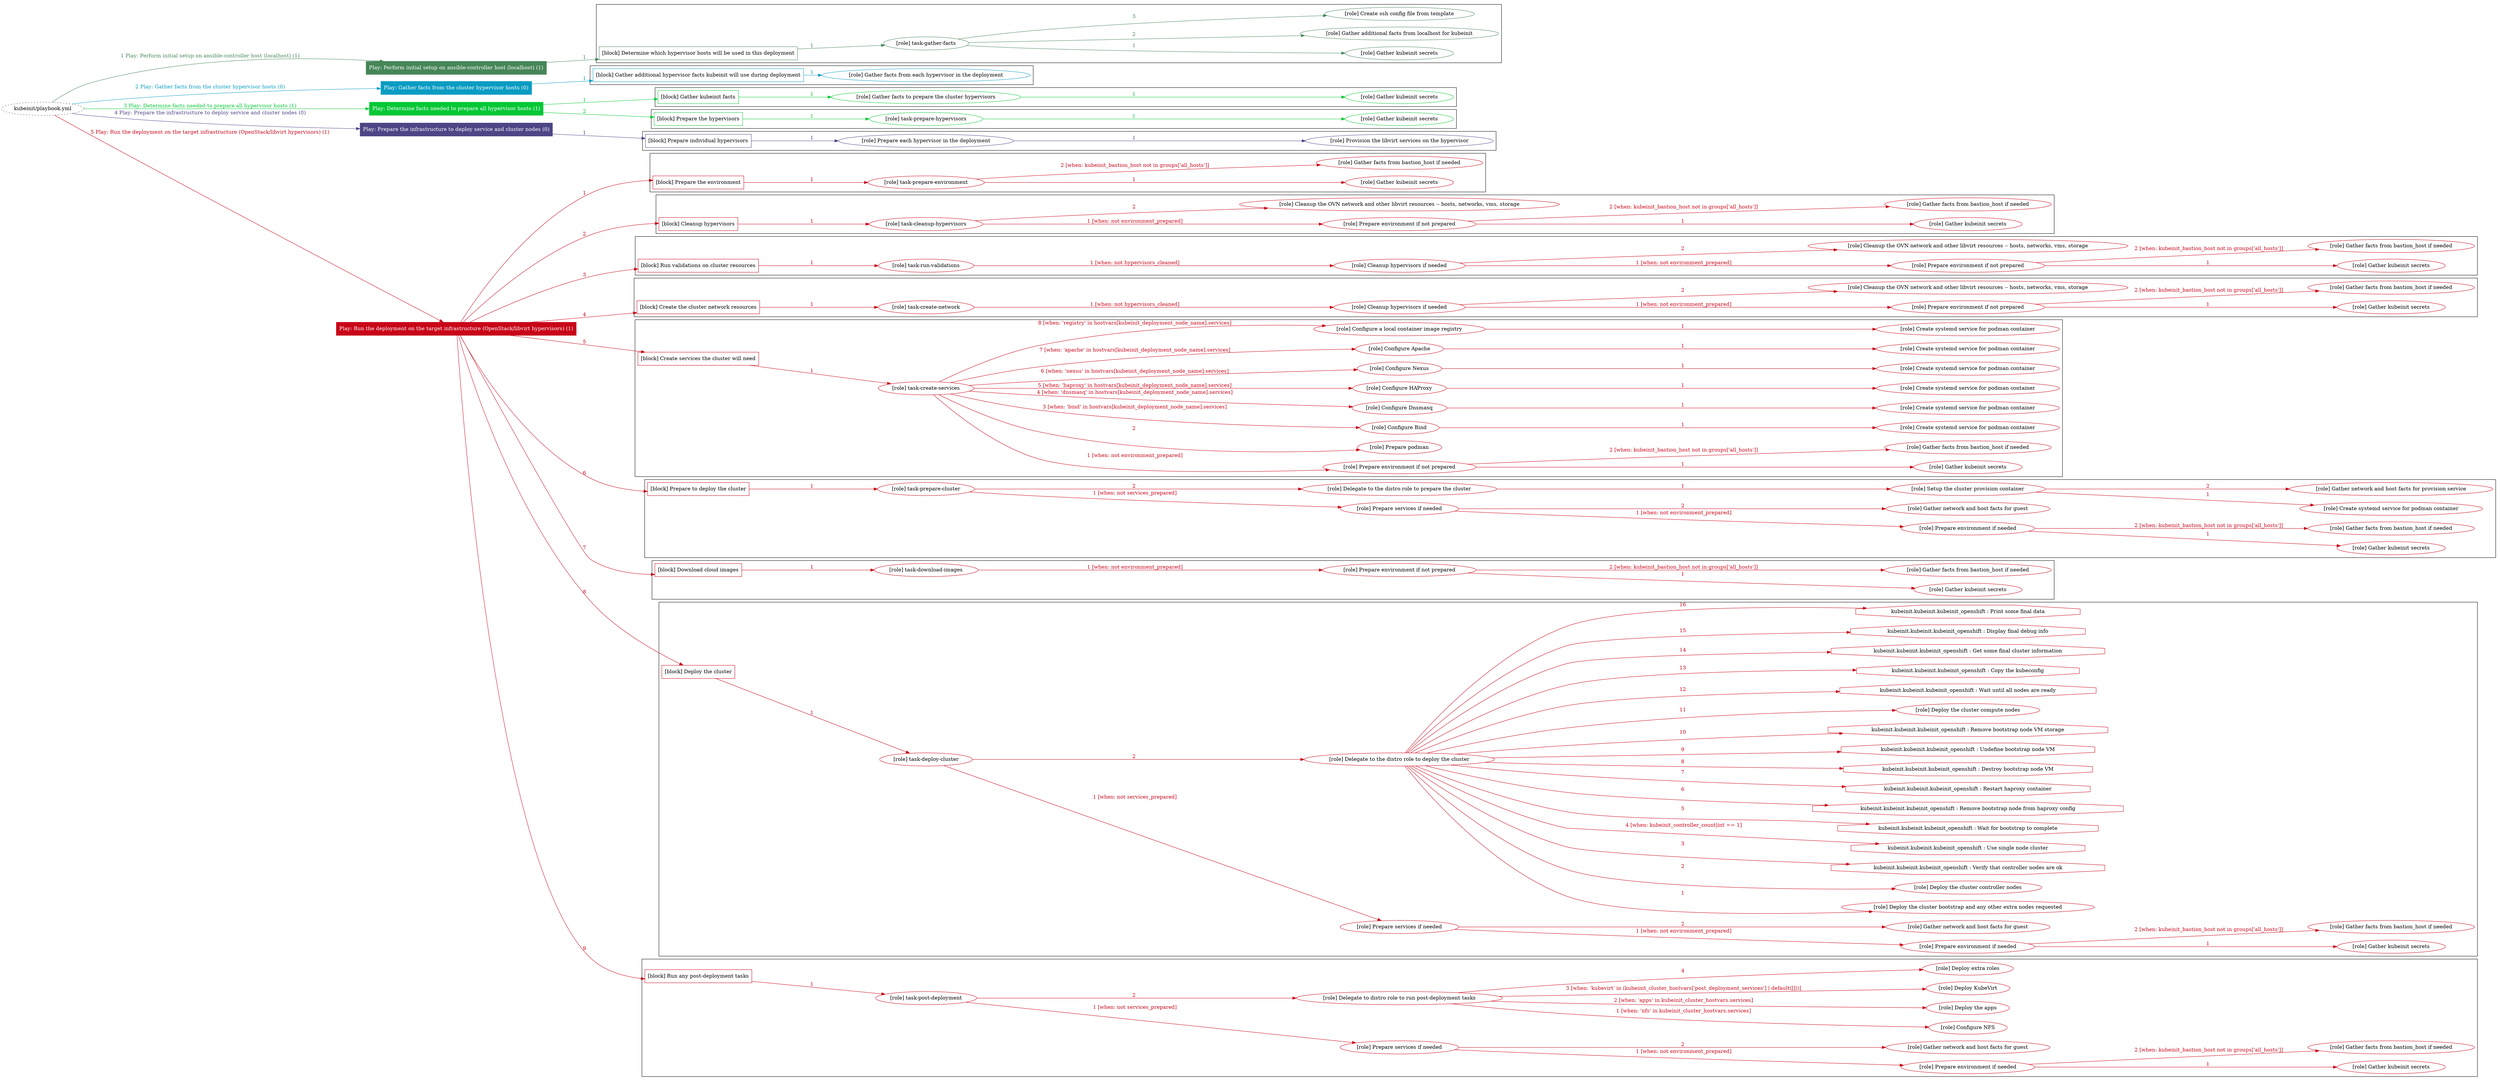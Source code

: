 digraph {
	graph [concentrate=true ordering=in rankdir=LR ratio=fill]
	edge [esep=5 sep=10]
	"kubeinit/playbook.yml" [URL="/home/runner/work/kubeinit/kubeinit/kubeinit/playbook.yml" id=playbook_180db881 style=dotted]
	"kubeinit/playbook.yml" -> play_5834a365 [label="1 Play: Perform initial setup on ansible-controller host (localhost) (1)" color="#468658" fontcolor="#468658" id=edge_play_5834a365 labeltooltip="1 Play: Perform initial setup on ansible-controller host (localhost) (1)" tooltip="1 Play: Perform initial setup on ansible-controller host (localhost) (1)"]
	subgraph "Play: Perform initial setup on ansible-controller host (localhost) (1)" {
		play_5834a365 [label="Play: Perform initial setup on ansible-controller host (localhost) (1)" URL="/home/runner/work/kubeinit/kubeinit/kubeinit/playbook.yml" color="#468658" fontcolor="#ffffff" id=play_5834a365 shape=box style=filled tooltip=localhost]
		play_5834a365 -> block_af65cec2 [label=1 color="#468658" fontcolor="#468658" id=edge_block_af65cec2 labeltooltip=1 tooltip=1]
		subgraph cluster_block_af65cec2 {
			block_af65cec2 [label="[block] Determine which hypervisor hosts will be used in this deployment" URL="/home/runner/work/kubeinit/kubeinit/kubeinit/playbook.yml" color="#468658" id=block_af65cec2 labeltooltip="Determine which hypervisor hosts will be used in this deployment" shape=box tooltip="Determine which hypervisor hosts will be used in this deployment"]
			block_af65cec2 -> role_e6465f27 [label="1 " color="#468658" fontcolor="#468658" id=edge_role_e6465f27 labeltooltip="1 " tooltip="1 "]
			subgraph "task-gather-facts" {
				role_e6465f27 [label="[role] task-gather-facts" URL="/home/runner/work/kubeinit/kubeinit/kubeinit/playbook.yml" color="#468658" id=role_e6465f27 tooltip="task-gather-facts"]
				role_e6465f27 -> role_09dd893d [label="1 " color="#468658" fontcolor="#468658" id=edge_role_09dd893d labeltooltip="1 " tooltip="1 "]
				subgraph "Gather kubeinit secrets" {
					role_09dd893d [label="[role] Gather kubeinit secrets" URL="/home/runner/.ansible/collections/ansible_collections/kubeinit/kubeinit/roles/kubeinit_prepare/tasks/build_hypervisors_group.yml" color="#468658" id=role_09dd893d tooltip="Gather kubeinit secrets"]
				}
				role_e6465f27 -> role_3398f1d7 [label="2 " color="#468658" fontcolor="#468658" id=edge_role_3398f1d7 labeltooltip="2 " tooltip="2 "]
				subgraph "Gather additional facts from localhost for kubeinit" {
					role_3398f1d7 [label="[role] Gather additional facts from localhost for kubeinit" URL="/home/runner/.ansible/collections/ansible_collections/kubeinit/kubeinit/roles/kubeinit_prepare/tasks/build_hypervisors_group.yml" color="#468658" id=role_3398f1d7 tooltip="Gather additional facts from localhost for kubeinit"]
				}
				role_e6465f27 -> role_5b86cebe [label="3 " color="#468658" fontcolor="#468658" id=edge_role_5b86cebe labeltooltip="3 " tooltip="3 "]
				subgraph "Create ssh config file from template" {
					role_5b86cebe [label="[role] Create ssh config file from template" URL="/home/runner/.ansible/collections/ansible_collections/kubeinit/kubeinit/roles/kubeinit_prepare/tasks/build_hypervisors_group.yml" color="#468658" id=role_5b86cebe tooltip="Create ssh config file from template"]
				}
			}
		}
	}
	"kubeinit/playbook.yml" -> play_f6d00810 [label="2 Play: Gather facts from the cluster hypervisor hosts (0)" color="#099cc3" fontcolor="#099cc3" id=edge_play_f6d00810 labeltooltip="2 Play: Gather facts from the cluster hypervisor hosts (0)" tooltip="2 Play: Gather facts from the cluster hypervisor hosts (0)"]
	subgraph "Play: Gather facts from the cluster hypervisor hosts (0)" {
		play_f6d00810 [label="Play: Gather facts from the cluster hypervisor hosts (0)" URL="/home/runner/work/kubeinit/kubeinit/kubeinit/playbook.yml" color="#099cc3" fontcolor="#ffffff" id=play_f6d00810 shape=box style=filled tooltip="Play: Gather facts from the cluster hypervisor hosts (0)"]
		play_f6d00810 -> block_f4213bda [label=1 color="#099cc3" fontcolor="#099cc3" id=edge_block_f4213bda labeltooltip=1 tooltip=1]
		subgraph cluster_block_f4213bda {
			block_f4213bda [label="[block] Gather additional hypervisor facts kubeinit will use during deployment" URL="/home/runner/work/kubeinit/kubeinit/kubeinit/playbook.yml" color="#099cc3" id=block_f4213bda labeltooltip="Gather additional hypervisor facts kubeinit will use during deployment" shape=box tooltip="Gather additional hypervisor facts kubeinit will use during deployment"]
			block_f4213bda -> role_4b91f13f [label="1 " color="#099cc3" fontcolor="#099cc3" id=edge_role_4b91f13f labeltooltip="1 " tooltip="1 "]
			subgraph "Gather facts from each hypervisor in the deployment" {
				role_4b91f13f [label="[role] Gather facts from each hypervisor in the deployment" URL="/home/runner/work/kubeinit/kubeinit/kubeinit/playbook.yml" color="#099cc3" id=role_4b91f13f tooltip="Gather facts from each hypervisor in the deployment"]
			}
		}
	}
	"kubeinit/playbook.yml" -> play_669138c6 [label="3 Play: Determine facts needed to prepare all hypervisor hosts (1)" color="#04c836" fontcolor="#04c836" id=edge_play_669138c6 labeltooltip="3 Play: Determine facts needed to prepare all hypervisor hosts (1)" tooltip="3 Play: Determine facts needed to prepare all hypervisor hosts (1)"]
	subgraph "Play: Determine facts needed to prepare all hypervisor hosts (1)" {
		play_669138c6 [label="Play: Determine facts needed to prepare all hypervisor hosts (1)" URL="/home/runner/work/kubeinit/kubeinit/kubeinit/playbook.yml" color="#04c836" fontcolor="#ffffff" id=play_669138c6 shape=box style=filled tooltip=localhost]
		play_669138c6 -> block_b5fa0ca8 [label=1 color="#04c836" fontcolor="#04c836" id=edge_block_b5fa0ca8 labeltooltip=1 tooltip=1]
		subgraph cluster_block_b5fa0ca8 {
			block_b5fa0ca8 [label="[block] Gather kubeinit facts" URL="/home/runner/work/kubeinit/kubeinit/kubeinit/playbook.yml" color="#04c836" id=block_b5fa0ca8 labeltooltip="Gather kubeinit facts" shape=box tooltip="Gather kubeinit facts"]
			block_b5fa0ca8 -> role_1985cdf8 [label="1 " color="#04c836" fontcolor="#04c836" id=edge_role_1985cdf8 labeltooltip="1 " tooltip="1 "]
			subgraph "Gather facts to prepare the cluster hypervisors" {
				role_1985cdf8 [label="[role] Gather facts to prepare the cluster hypervisors" URL="/home/runner/work/kubeinit/kubeinit/kubeinit/playbook.yml" color="#04c836" id=role_1985cdf8 tooltip="Gather facts to prepare the cluster hypervisors"]
				role_1985cdf8 -> role_ab2575a3 [label="1 " color="#04c836" fontcolor="#04c836" id=edge_role_ab2575a3 labeltooltip="1 " tooltip="1 "]
				subgraph "Gather kubeinit secrets" {
					role_ab2575a3 [label="[role] Gather kubeinit secrets" URL="/home/runner/.ansible/collections/ansible_collections/kubeinit/kubeinit/roles/kubeinit_prepare/tasks/gather_kubeinit_facts.yml" color="#04c836" id=role_ab2575a3 tooltip="Gather kubeinit secrets"]
				}
			}
		}
		play_669138c6 -> block_0b58dae4 [label=2 color="#04c836" fontcolor="#04c836" id=edge_block_0b58dae4 labeltooltip=2 tooltip=2]
		subgraph cluster_block_0b58dae4 {
			block_0b58dae4 [label="[block] Prepare the hypervisors" URL="/home/runner/work/kubeinit/kubeinit/kubeinit/playbook.yml" color="#04c836" id=block_0b58dae4 labeltooltip="Prepare the hypervisors" shape=box tooltip="Prepare the hypervisors"]
			block_0b58dae4 -> role_ec360eb5 [label="1 " color="#04c836" fontcolor="#04c836" id=edge_role_ec360eb5 labeltooltip="1 " tooltip="1 "]
			subgraph "task-prepare-hypervisors" {
				role_ec360eb5 [label="[role] task-prepare-hypervisors" URL="/home/runner/work/kubeinit/kubeinit/kubeinit/playbook.yml" color="#04c836" id=role_ec360eb5 tooltip="task-prepare-hypervisors"]
				role_ec360eb5 -> role_6fd46a7e [label="1 " color="#04c836" fontcolor="#04c836" id=edge_role_6fd46a7e labeltooltip="1 " tooltip="1 "]
				subgraph "Gather kubeinit secrets" {
					role_6fd46a7e [label="[role] Gather kubeinit secrets" URL="/home/runner/.ansible/collections/ansible_collections/kubeinit/kubeinit/roles/kubeinit_prepare/tasks/gather_kubeinit_facts.yml" color="#04c836" id=role_6fd46a7e tooltip="Gather kubeinit secrets"]
				}
			}
		}
	}
	"kubeinit/playbook.yml" -> play_0e87b8ff [label="4 Play: Prepare the infrastructure to deploy service and cluster nodes (0)" color="#4c4686" fontcolor="#4c4686" id=edge_play_0e87b8ff labeltooltip="4 Play: Prepare the infrastructure to deploy service and cluster nodes (0)" tooltip="4 Play: Prepare the infrastructure to deploy service and cluster nodes (0)"]
	subgraph "Play: Prepare the infrastructure to deploy service and cluster nodes (0)" {
		play_0e87b8ff [label="Play: Prepare the infrastructure to deploy service and cluster nodes (0)" URL="/home/runner/work/kubeinit/kubeinit/kubeinit/playbook.yml" color="#4c4686" fontcolor="#ffffff" id=play_0e87b8ff shape=box style=filled tooltip="Play: Prepare the infrastructure to deploy service and cluster nodes (0)"]
		play_0e87b8ff -> block_a9f77502 [label=1 color="#4c4686" fontcolor="#4c4686" id=edge_block_a9f77502 labeltooltip=1 tooltip=1]
		subgraph cluster_block_a9f77502 {
			block_a9f77502 [label="[block] Prepare individual hypervisors" URL="/home/runner/work/kubeinit/kubeinit/kubeinit/playbook.yml" color="#4c4686" id=block_a9f77502 labeltooltip="Prepare individual hypervisors" shape=box tooltip="Prepare individual hypervisors"]
			block_a9f77502 -> role_dd3ea28d [label="1 " color="#4c4686" fontcolor="#4c4686" id=edge_role_dd3ea28d labeltooltip="1 " tooltip="1 "]
			subgraph "Prepare each hypervisor in the deployment" {
				role_dd3ea28d [label="[role] Prepare each hypervisor in the deployment" URL="/home/runner/work/kubeinit/kubeinit/kubeinit/playbook.yml" color="#4c4686" id=role_dd3ea28d tooltip="Prepare each hypervisor in the deployment"]
				role_dd3ea28d -> role_8877fb66 [label="1 " color="#4c4686" fontcolor="#4c4686" id=edge_role_8877fb66 labeltooltip="1 " tooltip="1 "]
				subgraph "Provision the libvirt services on the hypervisor" {
					role_8877fb66 [label="[role] Provision the libvirt services on the hypervisor" URL="/home/runner/.ansible/collections/ansible_collections/kubeinit/kubeinit/roles/kubeinit_prepare/tasks/prepare_hypervisor.yml" color="#4c4686" id=role_8877fb66 tooltip="Provision the libvirt services on the hypervisor"]
				}
			}
		}
	}
	"kubeinit/playbook.yml" -> play_ed6b16ee [label="5 Play: Run the deployment on the target infrastructure (OpenStack/libvirt hypervisors) (1)" color="#c80418" fontcolor="#c80418" id=edge_play_ed6b16ee labeltooltip="5 Play: Run the deployment on the target infrastructure (OpenStack/libvirt hypervisors) (1)" tooltip="5 Play: Run the deployment on the target infrastructure (OpenStack/libvirt hypervisors) (1)"]
	subgraph "Play: Run the deployment on the target infrastructure (OpenStack/libvirt hypervisors) (1)" {
		play_ed6b16ee [label="Play: Run the deployment on the target infrastructure (OpenStack/libvirt hypervisors) (1)" URL="/home/runner/work/kubeinit/kubeinit/kubeinit/playbook.yml" color="#c80418" fontcolor="#ffffff" id=play_ed6b16ee shape=box style=filled tooltip=localhost]
		play_ed6b16ee -> block_5771dd8a [label=1 color="#c80418" fontcolor="#c80418" id=edge_block_5771dd8a labeltooltip=1 tooltip=1]
		subgraph cluster_block_5771dd8a {
			block_5771dd8a [label="[block] Prepare the environment" URL="/home/runner/work/kubeinit/kubeinit/kubeinit/playbook.yml" color="#c80418" id=block_5771dd8a labeltooltip="Prepare the environment" shape=box tooltip="Prepare the environment"]
			block_5771dd8a -> role_e5c03ddc [label="1 " color="#c80418" fontcolor="#c80418" id=edge_role_e5c03ddc labeltooltip="1 " tooltip="1 "]
			subgraph "task-prepare-environment" {
				role_e5c03ddc [label="[role] task-prepare-environment" URL="/home/runner/work/kubeinit/kubeinit/kubeinit/playbook.yml" color="#c80418" id=role_e5c03ddc tooltip="task-prepare-environment"]
				role_e5c03ddc -> role_5001ba13 [label="1 " color="#c80418" fontcolor="#c80418" id=edge_role_5001ba13 labeltooltip="1 " tooltip="1 "]
				subgraph "Gather kubeinit secrets" {
					role_5001ba13 [label="[role] Gather kubeinit secrets" URL="/home/runner/.ansible/collections/ansible_collections/kubeinit/kubeinit/roles/kubeinit_prepare/tasks/gather_kubeinit_facts.yml" color="#c80418" id=role_5001ba13 tooltip="Gather kubeinit secrets"]
				}
				role_e5c03ddc -> role_7c6d32fa [label="2 [when: kubeinit_bastion_host not in groups['all_hosts']]" color="#c80418" fontcolor="#c80418" id=edge_role_7c6d32fa labeltooltip="2 [when: kubeinit_bastion_host not in groups['all_hosts']]" tooltip="2 [when: kubeinit_bastion_host not in groups['all_hosts']]"]
				subgraph "Gather facts from bastion_host if needed" {
					role_7c6d32fa [label="[role] Gather facts from bastion_host if needed" URL="/home/runner/.ansible/collections/ansible_collections/kubeinit/kubeinit/roles/kubeinit_prepare/tasks/main.yml" color="#c80418" id=role_7c6d32fa tooltip="Gather facts from bastion_host if needed"]
				}
			}
		}
		play_ed6b16ee -> block_478e9242 [label=2 color="#c80418" fontcolor="#c80418" id=edge_block_478e9242 labeltooltip=2 tooltip=2]
		subgraph cluster_block_478e9242 {
			block_478e9242 [label="[block] Cleanup hypervisors" URL="/home/runner/work/kubeinit/kubeinit/kubeinit/playbook.yml" color="#c80418" id=block_478e9242 labeltooltip="Cleanup hypervisors" shape=box tooltip="Cleanup hypervisors"]
			block_478e9242 -> role_43dbd062 [label="1 " color="#c80418" fontcolor="#c80418" id=edge_role_43dbd062 labeltooltip="1 " tooltip="1 "]
			subgraph "task-cleanup-hypervisors" {
				role_43dbd062 [label="[role] task-cleanup-hypervisors" URL="/home/runner/work/kubeinit/kubeinit/kubeinit/playbook.yml" color="#c80418" id=role_43dbd062 tooltip="task-cleanup-hypervisors"]
				role_43dbd062 -> role_3284ab9f [label="1 [when: not environment_prepared]" color="#c80418" fontcolor="#c80418" id=edge_role_3284ab9f labeltooltip="1 [when: not environment_prepared]" tooltip="1 [when: not environment_prepared]"]
				subgraph "Prepare environment if not prepared" {
					role_3284ab9f [label="[role] Prepare environment if not prepared" URL="/home/runner/.ansible/collections/ansible_collections/kubeinit/kubeinit/roles/kubeinit_libvirt/tasks/cleanup_hypervisors.yml" color="#c80418" id=role_3284ab9f tooltip="Prepare environment if not prepared"]
					role_3284ab9f -> role_2cb8b85c [label="1 " color="#c80418" fontcolor="#c80418" id=edge_role_2cb8b85c labeltooltip="1 " tooltip="1 "]
					subgraph "Gather kubeinit secrets" {
						role_2cb8b85c [label="[role] Gather kubeinit secrets" URL="/home/runner/.ansible/collections/ansible_collections/kubeinit/kubeinit/roles/kubeinit_prepare/tasks/gather_kubeinit_facts.yml" color="#c80418" id=role_2cb8b85c tooltip="Gather kubeinit secrets"]
					}
					role_3284ab9f -> role_621840fd [label="2 [when: kubeinit_bastion_host not in groups['all_hosts']]" color="#c80418" fontcolor="#c80418" id=edge_role_621840fd labeltooltip="2 [when: kubeinit_bastion_host not in groups['all_hosts']]" tooltip="2 [when: kubeinit_bastion_host not in groups['all_hosts']]"]
					subgraph "Gather facts from bastion_host if needed" {
						role_621840fd [label="[role] Gather facts from bastion_host if needed" URL="/home/runner/.ansible/collections/ansible_collections/kubeinit/kubeinit/roles/kubeinit_prepare/tasks/main.yml" color="#c80418" id=role_621840fd tooltip="Gather facts from bastion_host if needed"]
					}
				}
				role_43dbd062 -> role_8ea54478 [label="2 " color="#c80418" fontcolor="#c80418" id=edge_role_8ea54478 labeltooltip="2 " tooltip="2 "]
				subgraph "Cleanup the OVN network and other libvirt resources -- hosts, networks, vms, storage" {
					role_8ea54478 [label="[role] Cleanup the OVN network and other libvirt resources -- hosts, networks, vms, storage" URL="/home/runner/.ansible/collections/ansible_collections/kubeinit/kubeinit/roles/kubeinit_libvirt/tasks/cleanup_hypervisors.yml" color="#c80418" id=role_8ea54478 tooltip="Cleanup the OVN network and other libvirt resources -- hosts, networks, vms, storage"]
				}
			}
		}
		play_ed6b16ee -> block_0eccce7b [label=3 color="#c80418" fontcolor="#c80418" id=edge_block_0eccce7b labeltooltip=3 tooltip=3]
		subgraph cluster_block_0eccce7b {
			block_0eccce7b [label="[block] Run validations on cluster resources" URL="/home/runner/work/kubeinit/kubeinit/kubeinit/playbook.yml" color="#c80418" id=block_0eccce7b labeltooltip="Run validations on cluster resources" shape=box tooltip="Run validations on cluster resources"]
			block_0eccce7b -> role_283c6311 [label="1 " color="#c80418" fontcolor="#c80418" id=edge_role_283c6311 labeltooltip="1 " tooltip="1 "]
			subgraph "task-run-validations" {
				role_283c6311 [label="[role] task-run-validations" URL="/home/runner/work/kubeinit/kubeinit/kubeinit/playbook.yml" color="#c80418" id=role_283c6311 tooltip="task-run-validations"]
				role_283c6311 -> role_0f8edd84 [label="1 [when: not hypervisors_cleaned]" color="#c80418" fontcolor="#c80418" id=edge_role_0f8edd84 labeltooltip="1 [when: not hypervisors_cleaned]" tooltip="1 [when: not hypervisors_cleaned]"]
				subgraph "Cleanup hypervisors if needed" {
					role_0f8edd84 [label="[role] Cleanup hypervisors if needed" URL="/home/runner/.ansible/collections/ansible_collections/kubeinit/kubeinit/roles/kubeinit_validations/tasks/main.yml" color="#c80418" id=role_0f8edd84 tooltip="Cleanup hypervisors if needed"]
					role_0f8edd84 -> role_5176ca40 [label="1 [when: not environment_prepared]" color="#c80418" fontcolor="#c80418" id=edge_role_5176ca40 labeltooltip="1 [when: not environment_prepared]" tooltip="1 [when: not environment_prepared]"]
					subgraph "Prepare environment if not prepared" {
						role_5176ca40 [label="[role] Prepare environment if not prepared" URL="/home/runner/.ansible/collections/ansible_collections/kubeinit/kubeinit/roles/kubeinit_libvirt/tasks/cleanup_hypervisors.yml" color="#c80418" id=role_5176ca40 tooltip="Prepare environment if not prepared"]
						role_5176ca40 -> role_9ec68958 [label="1 " color="#c80418" fontcolor="#c80418" id=edge_role_9ec68958 labeltooltip="1 " tooltip="1 "]
						subgraph "Gather kubeinit secrets" {
							role_9ec68958 [label="[role] Gather kubeinit secrets" URL="/home/runner/.ansible/collections/ansible_collections/kubeinit/kubeinit/roles/kubeinit_prepare/tasks/gather_kubeinit_facts.yml" color="#c80418" id=role_9ec68958 tooltip="Gather kubeinit secrets"]
						}
						role_5176ca40 -> role_21d23d7b [label="2 [when: kubeinit_bastion_host not in groups['all_hosts']]" color="#c80418" fontcolor="#c80418" id=edge_role_21d23d7b labeltooltip="2 [when: kubeinit_bastion_host not in groups['all_hosts']]" tooltip="2 [when: kubeinit_bastion_host not in groups['all_hosts']]"]
						subgraph "Gather facts from bastion_host if needed" {
							role_21d23d7b [label="[role] Gather facts from bastion_host if needed" URL="/home/runner/.ansible/collections/ansible_collections/kubeinit/kubeinit/roles/kubeinit_prepare/tasks/main.yml" color="#c80418" id=role_21d23d7b tooltip="Gather facts from bastion_host if needed"]
						}
					}
					role_0f8edd84 -> role_5c1265d3 [label="2 " color="#c80418" fontcolor="#c80418" id=edge_role_5c1265d3 labeltooltip="2 " tooltip="2 "]
					subgraph "Cleanup the OVN network and other libvirt resources -- hosts, networks, vms, storage" {
						role_5c1265d3 [label="[role] Cleanup the OVN network and other libvirt resources -- hosts, networks, vms, storage" URL="/home/runner/.ansible/collections/ansible_collections/kubeinit/kubeinit/roles/kubeinit_libvirt/tasks/cleanup_hypervisors.yml" color="#c80418" id=role_5c1265d3 tooltip="Cleanup the OVN network and other libvirt resources -- hosts, networks, vms, storage"]
					}
				}
			}
		}
		play_ed6b16ee -> block_8d14b855 [label=4 color="#c80418" fontcolor="#c80418" id=edge_block_8d14b855 labeltooltip=4 tooltip=4]
		subgraph cluster_block_8d14b855 {
			block_8d14b855 [label="[block] Create the cluster network resources" URL="/home/runner/work/kubeinit/kubeinit/kubeinit/playbook.yml" color="#c80418" id=block_8d14b855 labeltooltip="Create the cluster network resources" shape=box tooltip="Create the cluster network resources"]
			block_8d14b855 -> role_061c1ecb [label="1 " color="#c80418" fontcolor="#c80418" id=edge_role_061c1ecb labeltooltip="1 " tooltip="1 "]
			subgraph "task-create-network" {
				role_061c1ecb [label="[role] task-create-network" URL="/home/runner/work/kubeinit/kubeinit/kubeinit/playbook.yml" color="#c80418" id=role_061c1ecb tooltip="task-create-network"]
				role_061c1ecb -> role_e4d5a8f9 [label="1 [when: not hypervisors_cleaned]" color="#c80418" fontcolor="#c80418" id=edge_role_e4d5a8f9 labeltooltip="1 [when: not hypervisors_cleaned]" tooltip="1 [when: not hypervisors_cleaned]"]
				subgraph "Cleanup hypervisors if needed" {
					role_e4d5a8f9 [label="[role] Cleanup hypervisors if needed" URL="/home/runner/.ansible/collections/ansible_collections/kubeinit/kubeinit/roles/kubeinit_libvirt/tasks/create_network.yml" color="#c80418" id=role_e4d5a8f9 tooltip="Cleanup hypervisors if needed"]
					role_e4d5a8f9 -> role_1f0a0f19 [label="1 [when: not environment_prepared]" color="#c80418" fontcolor="#c80418" id=edge_role_1f0a0f19 labeltooltip="1 [when: not environment_prepared]" tooltip="1 [when: not environment_prepared]"]
					subgraph "Prepare environment if not prepared" {
						role_1f0a0f19 [label="[role] Prepare environment if not prepared" URL="/home/runner/.ansible/collections/ansible_collections/kubeinit/kubeinit/roles/kubeinit_libvirt/tasks/cleanup_hypervisors.yml" color="#c80418" id=role_1f0a0f19 tooltip="Prepare environment if not prepared"]
						role_1f0a0f19 -> role_15a2079e [label="1 " color="#c80418" fontcolor="#c80418" id=edge_role_15a2079e labeltooltip="1 " tooltip="1 "]
						subgraph "Gather kubeinit secrets" {
							role_15a2079e [label="[role] Gather kubeinit secrets" URL="/home/runner/.ansible/collections/ansible_collections/kubeinit/kubeinit/roles/kubeinit_prepare/tasks/gather_kubeinit_facts.yml" color="#c80418" id=role_15a2079e tooltip="Gather kubeinit secrets"]
						}
						role_1f0a0f19 -> role_ad5becf9 [label="2 [when: kubeinit_bastion_host not in groups['all_hosts']]" color="#c80418" fontcolor="#c80418" id=edge_role_ad5becf9 labeltooltip="2 [when: kubeinit_bastion_host not in groups['all_hosts']]" tooltip="2 [when: kubeinit_bastion_host not in groups['all_hosts']]"]
						subgraph "Gather facts from bastion_host if needed" {
							role_ad5becf9 [label="[role] Gather facts from bastion_host if needed" URL="/home/runner/.ansible/collections/ansible_collections/kubeinit/kubeinit/roles/kubeinit_prepare/tasks/main.yml" color="#c80418" id=role_ad5becf9 tooltip="Gather facts from bastion_host if needed"]
						}
					}
					role_e4d5a8f9 -> role_b6032cfd [label="2 " color="#c80418" fontcolor="#c80418" id=edge_role_b6032cfd labeltooltip="2 " tooltip="2 "]
					subgraph "Cleanup the OVN network and other libvirt resources -- hosts, networks, vms, storage" {
						role_b6032cfd [label="[role] Cleanup the OVN network and other libvirt resources -- hosts, networks, vms, storage" URL="/home/runner/.ansible/collections/ansible_collections/kubeinit/kubeinit/roles/kubeinit_libvirt/tasks/cleanup_hypervisors.yml" color="#c80418" id=role_b6032cfd tooltip="Cleanup the OVN network and other libvirt resources -- hosts, networks, vms, storage"]
					}
				}
			}
		}
		play_ed6b16ee -> block_5e792cb4 [label=5 color="#c80418" fontcolor="#c80418" id=edge_block_5e792cb4 labeltooltip=5 tooltip=5]
		subgraph cluster_block_5e792cb4 {
			block_5e792cb4 [label="[block] Create services the cluster will need" URL="/home/runner/work/kubeinit/kubeinit/kubeinit/playbook.yml" color="#c80418" id=block_5e792cb4 labeltooltip="Create services the cluster will need" shape=box tooltip="Create services the cluster will need"]
			block_5e792cb4 -> role_5faf65a6 [label="1 " color="#c80418" fontcolor="#c80418" id=edge_role_5faf65a6 labeltooltip="1 " tooltip="1 "]
			subgraph "task-create-services" {
				role_5faf65a6 [label="[role] task-create-services" URL="/home/runner/work/kubeinit/kubeinit/kubeinit/playbook.yml" color="#c80418" id=role_5faf65a6 tooltip="task-create-services"]
				role_5faf65a6 -> role_2c579269 [label="1 [when: not environment_prepared]" color="#c80418" fontcolor="#c80418" id=edge_role_2c579269 labeltooltip="1 [when: not environment_prepared]" tooltip="1 [when: not environment_prepared]"]
				subgraph "Prepare environment if not prepared" {
					role_2c579269 [label="[role] Prepare environment if not prepared" URL="/home/runner/.ansible/collections/ansible_collections/kubeinit/kubeinit/roles/kubeinit_services/tasks/main.yml" color="#c80418" id=role_2c579269 tooltip="Prepare environment if not prepared"]
					role_2c579269 -> role_c6f73040 [label="1 " color="#c80418" fontcolor="#c80418" id=edge_role_c6f73040 labeltooltip="1 " tooltip="1 "]
					subgraph "Gather kubeinit secrets" {
						role_c6f73040 [label="[role] Gather kubeinit secrets" URL="/home/runner/.ansible/collections/ansible_collections/kubeinit/kubeinit/roles/kubeinit_prepare/tasks/gather_kubeinit_facts.yml" color="#c80418" id=role_c6f73040 tooltip="Gather kubeinit secrets"]
					}
					role_2c579269 -> role_c2248780 [label="2 [when: kubeinit_bastion_host not in groups['all_hosts']]" color="#c80418" fontcolor="#c80418" id=edge_role_c2248780 labeltooltip="2 [when: kubeinit_bastion_host not in groups['all_hosts']]" tooltip="2 [when: kubeinit_bastion_host not in groups['all_hosts']]"]
					subgraph "Gather facts from bastion_host if needed" {
						role_c2248780 [label="[role] Gather facts from bastion_host if needed" URL="/home/runner/.ansible/collections/ansible_collections/kubeinit/kubeinit/roles/kubeinit_prepare/tasks/main.yml" color="#c80418" id=role_c2248780 tooltip="Gather facts from bastion_host if needed"]
					}
				}
				role_5faf65a6 -> role_e8ca6199 [label="2 " color="#c80418" fontcolor="#c80418" id=edge_role_e8ca6199 labeltooltip="2 " tooltip="2 "]
				subgraph "Prepare podman" {
					role_e8ca6199 [label="[role] Prepare podman" URL="/home/runner/.ansible/collections/ansible_collections/kubeinit/kubeinit/roles/kubeinit_services/tasks/00_create_service_pod.yml" color="#c80418" id=role_e8ca6199 tooltip="Prepare podman"]
				}
				role_5faf65a6 -> role_a3a833df [label="3 [when: 'bind' in hostvars[kubeinit_deployment_node_name].services]" color="#c80418" fontcolor="#c80418" id=edge_role_a3a833df labeltooltip="3 [when: 'bind' in hostvars[kubeinit_deployment_node_name].services]" tooltip="3 [when: 'bind' in hostvars[kubeinit_deployment_node_name].services]"]
				subgraph "Configure Bind" {
					role_a3a833df [label="[role] Configure Bind" URL="/home/runner/.ansible/collections/ansible_collections/kubeinit/kubeinit/roles/kubeinit_services/tasks/start_services_containers.yml" color="#c80418" id=role_a3a833df tooltip="Configure Bind"]
					role_a3a833df -> role_72b96987 [label="1 " color="#c80418" fontcolor="#c80418" id=edge_role_72b96987 labeltooltip="1 " tooltip="1 "]
					subgraph "Create systemd service for podman container" {
						role_72b96987 [label="[role] Create systemd service for podman container" URL="/home/runner/.ansible/collections/ansible_collections/kubeinit/kubeinit/roles/kubeinit_bind/tasks/main.yml" color="#c80418" id=role_72b96987 tooltip="Create systemd service for podman container"]
					}
				}
				role_5faf65a6 -> role_b683566e [label="4 [when: 'dnsmasq' in hostvars[kubeinit_deployment_node_name].services]" color="#c80418" fontcolor="#c80418" id=edge_role_b683566e labeltooltip="4 [when: 'dnsmasq' in hostvars[kubeinit_deployment_node_name].services]" tooltip="4 [when: 'dnsmasq' in hostvars[kubeinit_deployment_node_name].services]"]
				subgraph "Configure Dnsmasq" {
					role_b683566e [label="[role] Configure Dnsmasq" URL="/home/runner/.ansible/collections/ansible_collections/kubeinit/kubeinit/roles/kubeinit_services/tasks/start_services_containers.yml" color="#c80418" id=role_b683566e tooltip="Configure Dnsmasq"]
					role_b683566e -> role_7fec4f0d [label="1 " color="#c80418" fontcolor="#c80418" id=edge_role_7fec4f0d labeltooltip="1 " tooltip="1 "]
					subgraph "Create systemd service for podman container" {
						role_7fec4f0d [label="[role] Create systemd service for podman container" URL="/home/runner/.ansible/collections/ansible_collections/kubeinit/kubeinit/roles/kubeinit_dnsmasq/tasks/main.yml" color="#c80418" id=role_7fec4f0d tooltip="Create systemd service for podman container"]
					}
				}
				role_5faf65a6 -> role_7d746add [label="5 [when: 'haproxy' in hostvars[kubeinit_deployment_node_name].services]" color="#c80418" fontcolor="#c80418" id=edge_role_7d746add labeltooltip="5 [when: 'haproxy' in hostvars[kubeinit_deployment_node_name].services]" tooltip="5 [when: 'haproxy' in hostvars[kubeinit_deployment_node_name].services]"]
				subgraph "Configure HAProxy" {
					role_7d746add [label="[role] Configure HAProxy" URL="/home/runner/.ansible/collections/ansible_collections/kubeinit/kubeinit/roles/kubeinit_services/tasks/start_services_containers.yml" color="#c80418" id=role_7d746add tooltip="Configure HAProxy"]
					role_7d746add -> role_e6559d18 [label="1 " color="#c80418" fontcolor="#c80418" id=edge_role_e6559d18 labeltooltip="1 " tooltip="1 "]
					subgraph "Create systemd service for podman container" {
						role_e6559d18 [label="[role] Create systemd service for podman container" URL="/home/runner/.ansible/collections/ansible_collections/kubeinit/kubeinit/roles/kubeinit_haproxy/tasks/main.yml" color="#c80418" id=role_e6559d18 tooltip="Create systemd service for podman container"]
					}
				}
				role_5faf65a6 -> role_55ccfdf8 [label="6 [when: 'nexus' in hostvars[kubeinit_deployment_node_name].services]" color="#c80418" fontcolor="#c80418" id=edge_role_55ccfdf8 labeltooltip="6 [when: 'nexus' in hostvars[kubeinit_deployment_node_name].services]" tooltip="6 [when: 'nexus' in hostvars[kubeinit_deployment_node_name].services]"]
				subgraph "Configure Nexus" {
					role_55ccfdf8 [label="[role] Configure Nexus" URL="/home/runner/.ansible/collections/ansible_collections/kubeinit/kubeinit/roles/kubeinit_services/tasks/start_services_containers.yml" color="#c80418" id=role_55ccfdf8 tooltip="Configure Nexus"]
					role_55ccfdf8 -> role_b5669c03 [label="1 " color="#c80418" fontcolor="#c80418" id=edge_role_b5669c03 labeltooltip="1 " tooltip="1 "]
					subgraph "Create systemd service for podman container" {
						role_b5669c03 [label="[role] Create systemd service for podman container" URL="/home/runner/.ansible/collections/ansible_collections/kubeinit/kubeinit/roles/kubeinit_nexus/tasks/main.yml" color="#c80418" id=role_b5669c03 tooltip="Create systemd service for podman container"]
					}
				}
				role_5faf65a6 -> role_79441883 [label="7 [when: 'apache' in hostvars[kubeinit_deployment_node_name].services]" color="#c80418" fontcolor="#c80418" id=edge_role_79441883 labeltooltip="7 [when: 'apache' in hostvars[kubeinit_deployment_node_name].services]" tooltip="7 [when: 'apache' in hostvars[kubeinit_deployment_node_name].services]"]
				subgraph "Configure Apache" {
					role_79441883 [label="[role] Configure Apache" URL="/home/runner/.ansible/collections/ansible_collections/kubeinit/kubeinit/roles/kubeinit_services/tasks/start_services_containers.yml" color="#c80418" id=role_79441883 tooltip="Configure Apache"]
					role_79441883 -> role_3f345ffa [label="1 " color="#c80418" fontcolor="#c80418" id=edge_role_3f345ffa labeltooltip="1 " tooltip="1 "]
					subgraph "Create systemd service for podman container" {
						role_3f345ffa [label="[role] Create systemd service for podman container" URL="/home/runner/.ansible/collections/ansible_collections/kubeinit/kubeinit/roles/kubeinit_apache/tasks/main.yml" color="#c80418" id=role_3f345ffa tooltip="Create systemd service for podman container"]
					}
				}
				role_5faf65a6 -> role_e36b099a [label="8 [when: 'registry' in hostvars[kubeinit_deployment_node_name].services]" color="#c80418" fontcolor="#c80418" id=edge_role_e36b099a labeltooltip="8 [when: 'registry' in hostvars[kubeinit_deployment_node_name].services]" tooltip="8 [when: 'registry' in hostvars[kubeinit_deployment_node_name].services]"]
				subgraph "Configure a local container image registry" {
					role_e36b099a [label="[role] Configure a local container image registry" URL="/home/runner/.ansible/collections/ansible_collections/kubeinit/kubeinit/roles/kubeinit_services/tasks/start_services_containers.yml" color="#c80418" id=role_e36b099a tooltip="Configure a local container image registry"]
					role_e36b099a -> role_28a03156 [label="1 " color="#c80418" fontcolor="#c80418" id=edge_role_28a03156 labeltooltip="1 " tooltip="1 "]
					subgraph "Create systemd service for podman container" {
						role_28a03156 [label="[role] Create systemd service for podman container" URL="/home/runner/.ansible/collections/ansible_collections/kubeinit/kubeinit/roles/kubeinit_registry/tasks/main.yml" color="#c80418" id=role_28a03156 tooltip="Create systemd service for podman container"]
					}
				}
			}
		}
		play_ed6b16ee -> block_8ae08616 [label=6 color="#c80418" fontcolor="#c80418" id=edge_block_8ae08616 labeltooltip=6 tooltip=6]
		subgraph cluster_block_8ae08616 {
			block_8ae08616 [label="[block] Prepare to deploy the cluster" URL="/home/runner/work/kubeinit/kubeinit/kubeinit/playbook.yml" color="#c80418" id=block_8ae08616 labeltooltip="Prepare to deploy the cluster" shape=box tooltip="Prepare to deploy the cluster"]
			block_8ae08616 -> role_0b1fd2cb [label="1 " color="#c80418" fontcolor="#c80418" id=edge_role_0b1fd2cb labeltooltip="1 " tooltip="1 "]
			subgraph "task-prepare-cluster" {
				role_0b1fd2cb [label="[role] task-prepare-cluster" URL="/home/runner/work/kubeinit/kubeinit/kubeinit/playbook.yml" color="#c80418" id=role_0b1fd2cb tooltip="task-prepare-cluster"]
				role_0b1fd2cb -> role_d82cb8de [label="1 [when: not services_prepared]" color="#c80418" fontcolor="#c80418" id=edge_role_d82cb8de labeltooltip="1 [when: not services_prepared]" tooltip="1 [when: not services_prepared]"]
				subgraph "Prepare services if needed" {
					role_d82cb8de [label="[role] Prepare services if needed" URL="/home/runner/.ansible/collections/ansible_collections/kubeinit/kubeinit/roles/kubeinit_prepare/tasks/prepare_cluster.yml" color="#c80418" id=role_d82cb8de tooltip="Prepare services if needed"]
					role_d82cb8de -> role_85e65a7f [label="1 [when: not environment_prepared]" color="#c80418" fontcolor="#c80418" id=edge_role_85e65a7f labeltooltip="1 [when: not environment_prepared]" tooltip="1 [when: not environment_prepared]"]
					subgraph "Prepare environment if needed" {
						role_85e65a7f [label="[role] Prepare environment if needed" URL="/home/runner/.ansible/collections/ansible_collections/kubeinit/kubeinit/roles/kubeinit_services/tasks/prepare_services.yml" color="#c80418" id=role_85e65a7f tooltip="Prepare environment if needed"]
						role_85e65a7f -> role_6a32d85d [label="1 " color="#c80418" fontcolor="#c80418" id=edge_role_6a32d85d labeltooltip="1 " tooltip="1 "]
						subgraph "Gather kubeinit secrets" {
							role_6a32d85d [label="[role] Gather kubeinit secrets" URL="/home/runner/.ansible/collections/ansible_collections/kubeinit/kubeinit/roles/kubeinit_prepare/tasks/gather_kubeinit_facts.yml" color="#c80418" id=role_6a32d85d tooltip="Gather kubeinit secrets"]
						}
						role_85e65a7f -> role_6c01eb3f [label="2 [when: kubeinit_bastion_host not in groups['all_hosts']]" color="#c80418" fontcolor="#c80418" id=edge_role_6c01eb3f labeltooltip="2 [when: kubeinit_bastion_host not in groups['all_hosts']]" tooltip="2 [when: kubeinit_bastion_host not in groups['all_hosts']]"]
						subgraph "Gather facts from bastion_host if needed" {
							role_6c01eb3f [label="[role] Gather facts from bastion_host if needed" URL="/home/runner/.ansible/collections/ansible_collections/kubeinit/kubeinit/roles/kubeinit_prepare/tasks/main.yml" color="#c80418" id=role_6c01eb3f tooltip="Gather facts from bastion_host if needed"]
						}
					}
					role_d82cb8de -> role_c30826b3 [label="2 " color="#c80418" fontcolor="#c80418" id=edge_role_c30826b3 labeltooltip="2 " tooltip="2 "]
					subgraph "Gather network and host facts for guest" {
						role_c30826b3 [label="[role] Gather network and host facts for guest" URL="/home/runner/.ansible/collections/ansible_collections/kubeinit/kubeinit/roles/kubeinit_services/tasks/prepare_services.yml" color="#c80418" id=role_c30826b3 tooltip="Gather network and host facts for guest"]
					}
				}
				role_0b1fd2cb -> role_faccd419 [label="2 " color="#c80418" fontcolor="#c80418" id=edge_role_faccd419 labeltooltip="2 " tooltip="2 "]
				subgraph "Delegate to the distro role to prepare the cluster" {
					role_faccd419 [label="[role] Delegate to the distro role to prepare the cluster" URL="/home/runner/.ansible/collections/ansible_collections/kubeinit/kubeinit/roles/kubeinit_prepare/tasks/prepare_cluster.yml" color="#c80418" id=role_faccd419 tooltip="Delegate to the distro role to prepare the cluster"]
					role_faccd419 -> role_b0ab1e56 [label="1 " color="#c80418" fontcolor="#c80418" id=edge_role_b0ab1e56 labeltooltip="1 " tooltip="1 "]
					subgraph "Setup the cluster provision container" {
						role_b0ab1e56 [label="[role] Setup the cluster provision container" URL="/home/runner/.ansible/collections/ansible_collections/kubeinit/kubeinit/roles/kubeinit_openshift/tasks/prepare_cluster.yml" color="#c80418" id=role_b0ab1e56 tooltip="Setup the cluster provision container"]
						role_b0ab1e56 -> role_5c123a77 [label="1 " color="#c80418" fontcolor="#c80418" id=edge_role_5c123a77 labeltooltip="1 " tooltip="1 "]
						subgraph "Create systemd service for podman container" {
							role_5c123a77 [label="[role] Create systemd service for podman container" URL="/home/runner/.ansible/collections/ansible_collections/kubeinit/kubeinit/roles/kubeinit_services/tasks/create_provision_container.yml" color="#c80418" id=role_5c123a77 tooltip="Create systemd service for podman container"]
						}
						role_b0ab1e56 -> role_96429f0d [label="2 " color="#c80418" fontcolor="#c80418" id=edge_role_96429f0d labeltooltip="2 " tooltip="2 "]
						subgraph "Gather network and host facts for provision service" {
							role_96429f0d [label="[role] Gather network and host facts for provision service" URL="/home/runner/.ansible/collections/ansible_collections/kubeinit/kubeinit/roles/kubeinit_services/tasks/create_provision_container.yml" color="#c80418" id=role_96429f0d tooltip="Gather network and host facts for provision service"]
						}
					}
				}
			}
		}
		play_ed6b16ee -> block_7b98cb3f [label=7 color="#c80418" fontcolor="#c80418" id=edge_block_7b98cb3f labeltooltip=7 tooltip=7]
		subgraph cluster_block_7b98cb3f {
			block_7b98cb3f [label="[block] Download cloud images" URL="/home/runner/work/kubeinit/kubeinit/kubeinit/playbook.yml" color="#c80418" id=block_7b98cb3f labeltooltip="Download cloud images" shape=box tooltip="Download cloud images"]
			block_7b98cb3f -> role_459ad3af [label="1 " color="#c80418" fontcolor="#c80418" id=edge_role_459ad3af labeltooltip="1 " tooltip="1 "]
			subgraph "task-download-images" {
				role_459ad3af [label="[role] task-download-images" URL="/home/runner/work/kubeinit/kubeinit/kubeinit/playbook.yml" color="#c80418" id=role_459ad3af tooltip="task-download-images"]
				role_459ad3af -> role_d376906c [label="1 [when: not environment_prepared]" color="#c80418" fontcolor="#c80418" id=edge_role_d376906c labeltooltip="1 [when: not environment_prepared]" tooltip="1 [when: not environment_prepared]"]
				subgraph "Prepare environment if not prepared" {
					role_d376906c [label="[role] Prepare environment if not prepared" URL="/home/runner/.ansible/collections/ansible_collections/kubeinit/kubeinit/roles/kubeinit_libvirt/tasks/download_cloud_images.yml" color="#c80418" id=role_d376906c tooltip="Prepare environment if not prepared"]
					role_d376906c -> role_7cd5c66e [label="1 " color="#c80418" fontcolor="#c80418" id=edge_role_7cd5c66e labeltooltip="1 " tooltip="1 "]
					subgraph "Gather kubeinit secrets" {
						role_7cd5c66e [label="[role] Gather kubeinit secrets" URL="/home/runner/.ansible/collections/ansible_collections/kubeinit/kubeinit/roles/kubeinit_prepare/tasks/gather_kubeinit_facts.yml" color="#c80418" id=role_7cd5c66e tooltip="Gather kubeinit secrets"]
					}
					role_d376906c -> role_ee819393 [label="2 [when: kubeinit_bastion_host not in groups['all_hosts']]" color="#c80418" fontcolor="#c80418" id=edge_role_ee819393 labeltooltip="2 [when: kubeinit_bastion_host not in groups['all_hosts']]" tooltip="2 [when: kubeinit_bastion_host not in groups['all_hosts']]"]
					subgraph "Gather facts from bastion_host if needed" {
						role_ee819393 [label="[role] Gather facts from bastion_host if needed" URL="/home/runner/.ansible/collections/ansible_collections/kubeinit/kubeinit/roles/kubeinit_prepare/tasks/main.yml" color="#c80418" id=role_ee819393 tooltip="Gather facts from bastion_host if needed"]
					}
				}
			}
		}
		play_ed6b16ee -> block_104e77e0 [label=8 color="#c80418" fontcolor="#c80418" id=edge_block_104e77e0 labeltooltip=8 tooltip=8]
		subgraph cluster_block_104e77e0 {
			block_104e77e0 [label="[block] Deploy the cluster" URL="/home/runner/work/kubeinit/kubeinit/kubeinit/playbook.yml" color="#c80418" id=block_104e77e0 labeltooltip="Deploy the cluster" shape=box tooltip="Deploy the cluster"]
			block_104e77e0 -> role_e00afc45 [label="1 " color="#c80418" fontcolor="#c80418" id=edge_role_e00afc45 labeltooltip="1 " tooltip="1 "]
			subgraph "task-deploy-cluster" {
				role_e00afc45 [label="[role] task-deploy-cluster" URL="/home/runner/work/kubeinit/kubeinit/kubeinit/playbook.yml" color="#c80418" id=role_e00afc45 tooltip="task-deploy-cluster"]
				role_e00afc45 -> role_fa771b4d [label="1 [when: not services_prepared]" color="#c80418" fontcolor="#c80418" id=edge_role_fa771b4d labeltooltip="1 [when: not services_prepared]" tooltip="1 [when: not services_prepared]"]
				subgraph "Prepare services if needed" {
					role_fa771b4d [label="[role] Prepare services if needed" URL="/home/runner/.ansible/collections/ansible_collections/kubeinit/kubeinit/roles/kubeinit_prepare/tasks/deploy_cluster.yml" color="#c80418" id=role_fa771b4d tooltip="Prepare services if needed"]
					role_fa771b4d -> role_fd5172e9 [label="1 [when: not environment_prepared]" color="#c80418" fontcolor="#c80418" id=edge_role_fd5172e9 labeltooltip="1 [when: not environment_prepared]" tooltip="1 [when: not environment_prepared]"]
					subgraph "Prepare environment if needed" {
						role_fd5172e9 [label="[role] Prepare environment if needed" URL="/home/runner/.ansible/collections/ansible_collections/kubeinit/kubeinit/roles/kubeinit_services/tasks/prepare_services.yml" color="#c80418" id=role_fd5172e9 tooltip="Prepare environment if needed"]
						role_fd5172e9 -> role_60ceea60 [label="1 " color="#c80418" fontcolor="#c80418" id=edge_role_60ceea60 labeltooltip="1 " tooltip="1 "]
						subgraph "Gather kubeinit secrets" {
							role_60ceea60 [label="[role] Gather kubeinit secrets" URL="/home/runner/.ansible/collections/ansible_collections/kubeinit/kubeinit/roles/kubeinit_prepare/tasks/gather_kubeinit_facts.yml" color="#c80418" id=role_60ceea60 tooltip="Gather kubeinit secrets"]
						}
						role_fd5172e9 -> role_a624f2eb [label="2 [when: kubeinit_bastion_host not in groups['all_hosts']]" color="#c80418" fontcolor="#c80418" id=edge_role_a624f2eb labeltooltip="2 [when: kubeinit_bastion_host not in groups['all_hosts']]" tooltip="2 [when: kubeinit_bastion_host not in groups['all_hosts']]"]
						subgraph "Gather facts from bastion_host if needed" {
							role_a624f2eb [label="[role] Gather facts from bastion_host if needed" URL="/home/runner/.ansible/collections/ansible_collections/kubeinit/kubeinit/roles/kubeinit_prepare/tasks/main.yml" color="#c80418" id=role_a624f2eb tooltip="Gather facts from bastion_host if needed"]
						}
					}
					role_fa771b4d -> role_7807a275 [label="2 " color="#c80418" fontcolor="#c80418" id=edge_role_7807a275 labeltooltip="2 " tooltip="2 "]
					subgraph "Gather network and host facts for guest" {
						role_7807a275 [label="[role] Gather network and host facts for guest" URL="/home/runner/.ansible/collections/ansible_collections/kubeinit/kubeinit/roles/kubeinit_services/tasks/prepare_services.yml" color="#c80418" id=role_7807a275 tooltip="Gather network and host facts for guest"]
					}
				}
				role_e00afc45 -> role_bb0a4e5d [label="2 " color="#c80418" fontcolor="#c80418" id=edge_role_bb0a4e5d labeltooltip="2 " tooltip="2 "]
				subgraph "Delegate to the distro role to deploy the cluster" {
					role_bb0a4e5d [label="[role] Delegate to the distro role to deploy the cluster" URL="/home/runner/.ansible/collections/ansible_collections/kubeinit/kubeinit/roles/kubeinit_prepare/tasks/deploy_cluster.yml" color="#c80418" id=role_bb0a4e5d tooltip="Delegate to the distro role to deploy the cluster"]
					role_bb0a4e5d -> role_b5c8dc39 [label="1 " color="#c80418" fontcolor="#c80418" id=edge_role_b5c8dc39 labeltooltip="1 " tooltip="1 "]
					subgraph "Deploy the cluster bootstrap and any other extra nodes requested" {
						role_b5c8dc39 [label="[role] Deploy the cluster bootstrap and any other extra nodes requested" URL="/home/runner/.ansible/collections/ansible_collections/kubeinit/kubeinit/roles/kubeinit_openshift/tasks/main.yml" color="#c80418" id=role_b5c8dc39 tooltip="Deploy the cluster bootstrap and any other extra nodes requested"]
					}
					role_bb0a4e5d -> role_8e016774 [label="2 " color="#c80418" fontcolor="#c80418" id=edge_role_8e016774 labeltooltip="2 " tooltip="2 "]
					subgraph "Deploy the cluster controller nodes" {
						role_8e016774 [label="[role] Deploy the cluster controller nodes" URL="/home/runner/.ansible/collections/ansible_collections/kubeinit/kubeinit/roles/kubeinit_openshift/tasks/main.yml" color="#c80418" id=role_8e016774 tooltip="Deploy the cluster controller nodes"]
					}
					task_db917695 [label="kubeinit.kubeinit.kubeinit_openshift : Verify that controller nodes are ok" URL="/home/runner/.ansible/collections/ansible_collections/kubeinit/kubeinit/roles/kubeinit_openshift/tasks/main.yml" color="#c80418" id=task_db917695 shape=octagon tooltip="kubeinit.kubeinit.kubeinit_openshift : Verify that controller nodes are ok"]
					role_bb0a4e5d -> task_db917695 [label="3 " color="#c80418" fontcolor="#c80418" id=edge_task_db917695 labeltooltip="3 " tooltip="3 "]
					task_aacabe4e [label="kubeinit.kubeinit.kubeinit_openshift : Use single node cluster" URL="/home/runner/.ansible/collections/ansible_collections/kubeinit/kubeinit/roles/kubeinit_openshift/tasks/main.yml" color="#c80418" id=task_aacabe4e shape=octagon tooltip="kubeinit.kubeinit.kubeinit_openshift : Use single node cluster"]
					role_bb0a4e5d -> task_aacabe4e [label="4 [when: kubeinit_controller_count|int == 1]" color="#c80418" fontcolor="#c80418" id=edge_task_aacabe4e labeltooltip="4 [when: kubeinit_controller_count|int == 1]" tooltip="4 [when: kubeinit_controller_count|int == 1]"]
					task_4c378d03 [label="kubeinit.kubeinit.kubeinit_openshift : Wait for bootstrap to complete" URL="/home/runner/.ansible/collections/ansible_collections/kubeinit/kubeinit/roles/kubeinit_openshift/tasks/main.yml" color="#c80418" id=task_4c378d03 shape=octagon tooltip="kubeinit.kubeinit.kubeinit_openshift : Wait for bootstrap to complete"]
					role_bb0a4e5d -> task_4c378d03 [label="5 " color="#c80418" fontcolor="#c80418" id=edge_task_4c378d03 labeltooltip="5 " tooltip="5 "]
					task_52f7632a [label="kubeinit.kubeinit.kubeinit_openshift : Remove bootstrap node from haproxy config" URL="/home/runner/.ansible/collections/ansible_collections/kubeinit/kubeinit/roles/kubeinit_openshift/tasks/main.yml" color="#c80418" id=task_52f7632a shape=octagon tooltip="kubeinit.kubeinit.kubeinit_openshift : Remove bootstrap node from haproxy config"]
					role_bb0a4e5d -> task_52f7632a [label="6 " color="#c80418" fontcolor="#c80418" id=edge_task_52f7632a labeltooltip="6 " tooltip="6 "]
					task_20c8a53e [label="kubeinit.kubeinit.kubeinit_openshift : Restart haproxy container" URL="/home/runner/.ansible/collections/ansible_collections/kubeinit/kubeinit/roles/kubeinit_openshift/tasks/main.yml" color="#c80418" id=task_20c8a53e shape=octagon tooltip="kubeinit.kubeinit.kubeinit_openshift : Restart haproxy container"]
					role_bb0a4e5d -> task_20c8a53e [label="7 " color="#c80418" fontcolor="#c80418" id=edge_task_20c8a53e labeltooltip="7 " tooltip="7 "]
					task_6ee9d3d2 [label="kubeinit.kubeinit.kubeinit_openshift : Destroy bootstrap node VM" URL="/home/runner/.ansible/collections/ansible_collections/kubeinit/kubeinit/roles/kubeinit_openshift/tasks/main.yml" color="#c80418" id=task_6ee9d3d2 shape=octagon tooltip="kubeinit.kubeinit.kubeinit_openshift : Destroy bootstrap node VM"]
					role_bb0a4e5d -> task_6ee9d3d2 [label="8 " color="#c80418" fontcolor="#c80418" id=edge_task_6ee9d3d2 labeltooltip="8 " tooltip="8 "]
					task_a4234f2c [label="kubeinit.kubeinit.kubeinit_openshift : Undefine bootstrap node VM" URL="/home/runner/.ansible/collections/ansible_collections/kubeinit/kubeinit/roles/kubeinit_openshift/tasks/main.yml" color="#c80418" id=task_a4234f2c shape=octagon tooltip="kubeinit.kubeinit.kubeinit_openshift : Undefine bootstrap node VM"]
					role_bb0a4e5d -> task_a4234f2c [label="9 " color="#c80418" fontcolor="#c80418" id=edge_task_a4234f2c labeltooltip="9 " tooltip="9 "]
					task_2671e942 [label="kubeinit.kubeinit.kubeinit_openshift : Remove bootstrap node VM storage" URL="/home/runner/.ansible/collections/ansible_collections/kubeinit/kubeinit/roles/kubeinit_openshift/tasks/main.yml" color="#c80418" id=task_2671e942 shape=octagon tooltip="kubeinit.kubeinit.kubeinit_openshift : Remove bootstrap node VM storage"]
					role_bb0a4e5d -> task_2671e942 [label="10 " color="#c80418" fontcolor="#c80418" id=edge_task_2671e942 labeltooltip="10 " tooltip="10 "]
					role_bb0a4e5d -> role_75ba8bb1 [label="11 " color="#c80418" fontcolor="#c80418" id=edge_role_75ba8bb1 labeltooltip="11 " tooltip="11 "]
					subgraph "Deploy the cluster compute nodes" {
						role_75ba8bb1 [label="[role] Deploy the cluster compute nodes" URL="/home/runner/.ansible/collections/ansible_collections/kubeinit/kubeinit/roles/kubeinit_openshift/tasks/main.yml" color="#c80418" id=role_75ba8bb1 tooltip="Deploy the cluster compute nodes"]
					}
					task_69b70764 [label="kubeinit.kubeinit.kubeinit_openshift : Wait until all nodes are ready" URL="/home/runner/.ansible/collections/ansible_collections/kubeinit/kubeinit/roles/kubeinit_openshift/tasks/main.yml" color="#c80418" id=task_69b70764 shape=octagon tooltip="kubeinit.kubeinit.kubeinit_openshift : Wait until all nodes are ready"]
					role_bb0a4e5d -> task_69b70764 [label="12 " color="#c80418" fontcolor="#c80418" id=edge_task_69b70764 labeltooltip="12 " tooltip="12 "]
					task_3704579a [label="kubeinit.kubeinit.kubeinit_openshift : Copy the kubeconfig" URL="/home/runner/.ansible/collections/ansible_collections/kubeinit/kubeinit/roles/kubeinit_openshift/tasks/main.yml" color="#c80418" id=task_3704579a shape=octagon tooltip="kubeinit.kubeinit.kubeinit_openshift : Copy the kubeconfig"]
					role_bb0a4e5d -> task_3704579a [label="13 " color="#c80418" fontcolor="#c80418" id=edge_task_3704579a labeltooltip="13 " tooltip="13 "]
					task_2bcaf783 [label="kubeinit.kubeinit.kubeinit_openshift : Get some final cluster information" URL="/home/runner/.ansible/collections/ansible_collections/kubeinit/kubeinit/roles/kubeinit_openshift/tasks/main.yml" color="#c80418" id=task_2bcaf783 shape=octagon tooltip="kubeinit.kubeinit.kubeinit_openshift : Get some final cluster information"]
					role_bb0a4e5d -> task_2bcaf783 [label="14 " color="#c80418" fontcolor="#c80418" id=edge_task_2bcaf783 labeltooltip="14 " tooltip="14 "]
					task_d22921fe [label="kubeinit.kubeinit.kubeinit_openshift : Display final debug info" URL="/home/runner/.ansible/collections/ansible_collections/kubeinit/kubeinit/roles/kubeinit_openshift/tasks/main.yml" color="#c80418" id=task_d22921fe shape=octagon tooltip="kubeinit.kubeinit.kubeinit_openshift : Display final debug info"]
					role_bb0a4e5d -> task_d22921fe [label="15 " color="#c80418" fontcolor="#c80418" id=edge_task_d22921fe labeltooltip="15 " tooltip="15 "]
					task_d36f7944 [label="kubeinit.kubeinit.kubeinit_openshift : Print some final data" URL="/home/runner/.ansible/collections/ansible_collections/kubeinit/kubeinit/roles/kubeinit_openshift/tasks/main.yml" color="#c80418" id=task_d36f7944 shape=octagon tooltip="kubeinit.kubeinit.kubeinit_openshift : Print some final data"]
					role_bb0a4e5d -> task_d36f7944 [label="16 " color="#c80418" fontcolor="#c80418" id=edge_task_d36f7944 labeltooltip="16 " tooltip="16 "]
				}
			}
		}
		play_ed6b16ee -> block_8cb0ab38 [label=9 color="#c80418" fontcolor="#c80418" id=edge_block_8cb0ab38 labeltooltip=9 tooltip=9]
		subgraph cluster_block_8cb0ab38 {
			block_8cb0ab38 [label="[block] Run any post-deployment tasks" URL="/home/runner/work/kubeinit/kubeinit/kubeinit/playbook.yml" color="#c80418" id=block_8cb0ab38 labeltooltip="Run any post-deployment tasks" shape=box tooltip="Run any post-deployment tasks"]
			block_8cb0ab38 -> role_f65d77e5 [label="1 " color="#c80418" fontcolor="#c80418" id=edge_role_f65d77e5 labeltooltip="1 " tooltip="1 "]
			subgraph "task-post-deployment" {
				role_f65d77e5 [label="[role] task-post-deployment" URL="/home/runner/work/kubeinit/kubeinit/kubeinit/playbook.yml" color="#c80418" id=role_f65d77e5 tooltip="task-post-deployment"]
				role_f65d77e5 -> role_a14cd4e4 [label="1 [when: not services_prepared]" color="#c80418" fontcolor="#c80418" id=edge_role_a14cd4e4 labeltooltip="1 [when: not services_prepared]" tooltip="1 [when: not services_prepared]"]
				subgraph "Prepare services if needed" {
					role_a14cd4e4 [label="[role] Prepare services if needed" URL="/home/runner/.ansible/collections/ansible_collections/kubeinit/kubeinit/roles/kubeinit_prepare/tasks/post_deployment.yml" color="#c80418" id=role_a14cd4e4 tooltip="Prepare services if needed"]
					role_a14cd4e4 -> role_dde27f6b [label="1 [when: not environment_prepared]" color="#c80418" fontcolor="#c80418" id=edge_role_dde27f6b labeltooltip="1 [when: not environment_prepared]" tooltip="1 [when: not environment_prepared]"]
					subgraph "Prepare environment if needed" {
						role_dde27f6b [label="[role] Prepare environment if needed" URL="/home/runner/.ansible/collections/ansible_collections/kubeinit/kubeinit/roles/kubeinit_services/tasks/prepare_services.yml" color="#c80418" id=role_dde27f6b tooltip="Prepare environment if needed"]
						role_dde27f6b -> role_7d3d8f62 [label="1 " color="#c80418" fontcolor="#c80418" id=edge_role_7d3d8f62 labeltooltip="1 " tooltip="1 "]
						subgraph "Gather kubeinit secrets" {
							role_7d3d8f62 [label="[role] Gather kubeinit secrets" URL="/home/runner/.ansible/collections/ansible_collections/kubeinit/kubeinit/roles/kubeinit_prepare/tasks/gather_kubeinit_facts.yml" color="#c80418" id=role_7d3d8f62 tooltip="Gather kubeinit secrets"]
						}
						role_dde27f6b -> role_e94aa519 [label="2 [when: kubeinit_bastion_host not in groups['all_hosts']]" color="#c80418" fontcolor="#c80418" id=edge_role_e94aa519 labeltooltip="2 [when: kubeinit_bastion_host not in groups['all_hosts']]" tooltip="2 [when: kubeinit_bastion_host not in groups['all_hosts']]"]
						subgraph "Gather facts from bastion_host if needed" {
							role_e94aa519 [label="[role] Gather facts from bastion_host if needed" URL="/home/runner/.ansible/collections/ansible_collections/kubeinit/kubeinit/roles/kubeinit_prepare/tasks/main.yml" color="#c80418" id=role_e94aa519 tooltip="Gather facts from bastion_host if needed"]
						}
					}
					role_a14cd4e4 -> role_1516f30b [label="2 " color="#c80418" fontcolor="#c80418" id=edge_role_1516f30b labeltooltip="2 " tooltip="2 "]
					subgraph "Gather network and host facts for guest" {
						role_1516f30b [label="[role] Gather network and host facts for guest" URL="/home/runner/.ansible/collections/ansible_collections/kubeinit/kubeinit/roles/kubeinit_services/tasks/prepare_services.yml" color="#c80418" id=role_1516f30b tooltip="Gather network and host facts for guest"]
					}
				}
				role_f65d77e5 -> role_cfb76172 [label="2 " color="#c80418" fontcolor="#c80418" id=edge_role_cfb76172 labeltooltip="2 " tooltip="2 "]
				subgraph "Delegate to distro role to run post-deployment tasks" {
					role_cfb76172 [label="[role] Delegate to distro role to run post-deployment tasks" URL="/home/runner/.ansible/collections/ansible_collections/kubeinit/kubeinit/roles/kubeinit_prepare/tasks/post_deployment.yml" color="#c80418" id=role_cfb76172 tooltip="Delegate to distro role to run post-deployment tasks"]
					role_cfb76172 -> role_dd6b7fc5 [label="1 [when: 'nfs' in kubeinit_cluster_hostvars.services]" color="#c80418" fontcolor="#c80418" id=edge_role_dd6b7fc5 labeltooltip="1 [when: 'nfs' in kubeinit_cluster_hostvars.services]" tooltip="1 [when: 'nfs' in kubeinit_cluster_hostvars.services]"]
					subgraph "Configure NFS" {
						role_dd6b7fc5 [label="[role] Configure NFS" URL="/home/runner/.ansible/collections/ansible_collections/kubeinit/kubeinit/roles/kubeinit_openshift/tasks/post_deployment_tasks.yml" color="#c80418" id=role_dd6b7fc5 tooltip="Configure NFS"]
					}
					role_cfb76172 -> role_71d6c2ba [label="2 [when: 'apps' in kubeinit_cluster_hostvars.services]" color="#c80418" fontcolor="#c80418" id=edge_role_71d6c2ba labeltooltip="2 [when: 'apps' in kubeinit_cluster_hostvars.services]" tooltip="2 [when: 'apps' in kubeinit_cluster_hostvars.services]"]
					subgraph "Deploy the apps" {
						role_71d6c2ba [label="[role] Deploy the apps" URL="/home/runner/.ansible/collections/ansible_collections/kubeinit/kubeinit/roles/kubeinit_openshift/tasks/post_deployment_tasks.yml" color="#c80418" id=role_71d6c2ba tooltip="Deploy the apps"]
					}
					role_cfb76172 -> role_a4ed9945 [label="3 [when: 'kubevirt' in (kubeinit_cluster_hostvars['post_deployment_services'] | default([]))]" color="#c80418" fontcolor="#c80418" id=edge_role_a4ed9945 labeltooltip="3 [when: 'kubevirt' in (kubeinit_cluster_hostvars['post_deployment_services'] | default([]))]" tooltip="3 [when: 'kubevirt' in (kubeinit_cluster_hostvars['post_deployment_services'] | default([]))]"]
					subgraph "Deploy KubeVirt" {
						role_a4ed9945 [label="[role] Deploy KubeVirt" URL="/home/runner/.ansible/collections/ansible_collections/kubeinit/kubeinit/roles/kubeinit_openshift/tasks/post_deployment_tasks.yml" color="#c80418" id=role_a4ed9945 tooltip="Deploy KubeVirt"]
					}
					role_cfb76172 -> role_28146596 [label="4 " color="#c80418" fontcolor="#c80418" id=edge_role_28146596 labeltooltip="4 " tooltip="4 "]
					subgraph "Deploy extra roles" {
						role_28146596 [label="[role] Deploy extra roles" URL="/home/runner/.ansible/collections/ansible_collections/kubeinit/kubeinit/roles/kubeinit_openshift/tasks/post_deployment_tasks.yml" color="#c80418" id=role_28146596 tooltip="Deploy extra roles"]
					}
				}
			}
		}
	}
}
